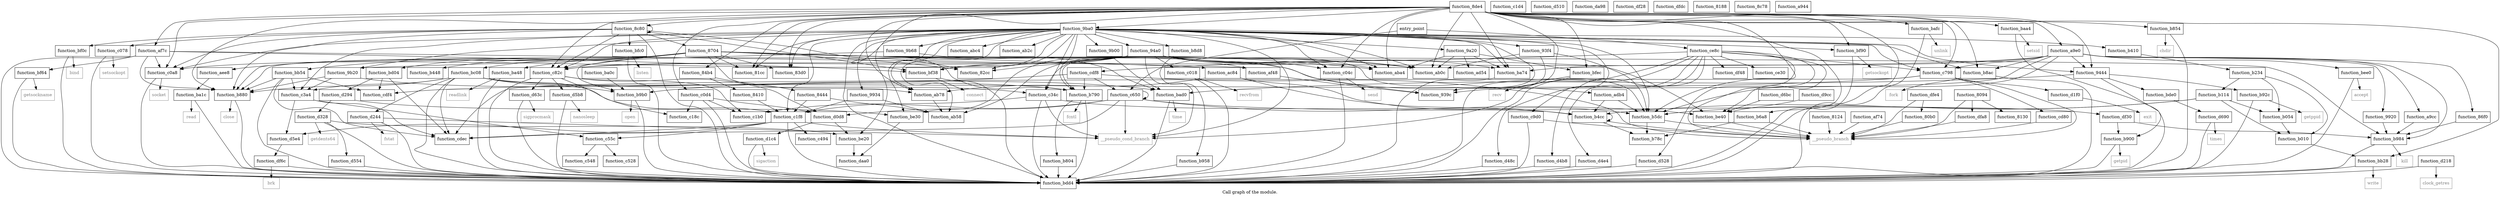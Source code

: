 digraph "Call graph of the module." {
  label="Call graph of the module.";
  node [shape=record];

  Node_function_ab0c [label="{function_ab0c}"];
  Node_function_ab58 [label="{function_ab58}"];
  Node_function_ab2c [label="{function_ab2c}"];
  Node_function_ba0c [label="{function_ba0c}"];
  Node_function_b448 [label="{function_b448}"];
  Node_function_b804 [label="{function_b804}"];
  Node_function_ab78 [label="{function_ab78}"];
  Node_function_aba4 [label="{function_aba4}"];
  Node_function_abc4 [label="{function_abc4}"];
  Node_function_ac84 [label="{function_ac84}"];
  Node_function_ad54 [label="{function_ad54}"];
  Node_function_adb4 [label="{function_adb4}"];
  Node_function_aee8 [label="{function_aee8}"];
  Node_function_af48 [label="{function_af48}"];
  Node_function_b854 [label="{function_b854}"];
  Node_function_af74 [label="{function_af74}"];
  Node_function_af7c [label="{function_af7c}"];
  Node_function_b880 [label="{function_b880}"];
  Node_function_b8ac [label="{function_b8ac}"];
  Node_function_bafc [label="{function_bafc}"];
  Node_function_b8d8 [label="{function_b8d8}"];
  Node_function_b4cc [label="{function_b4cc}"];
  Node_function_ba1c [label="{function_ba1c}"];
  Node_function_bb54 [label="{function_bb54}"];
  Node_function_b5dc [label="{function_b5dc}"];
  Node_function_ba48 [label="{function_ba48}"];
  Node_function_b6a8 [label="{function_b6a8}"];
  Node_function_bad0 [label="{function_bad0}"];
  Node_function_b900 [label="{function_b900}"];
  Node_function_b92c [label="{function_b92c}"];
  Node_function_bb28 [label="{function_bb28}"];
  Node_function_b958 [label="{function_b958}"];
  Node_function_b78c [label="{function_b78c}"];
  Node_function_ba74 [label="{function_ba74}"];
  Node_function_b114 [label="{function_b114}"];
  Node_function_b234 [label="{function_b234}"];
  Node_function_b984 [label="{function_b984}"];
  Node_function_b010 [label="{function_b010}"];
  Node_function_b054 [label="{function_b054}"];
  Node_function_b790 [label="{function_b790}"];
  Node_function_b410 [label="{function_b410}"];
  Node_function_b9b0 [label="{function_b9b0}"];
  Node_function_bde0 [label="{function_bde0}"];
  Node_function_be20 [label="{function_be20}"];
  Node_function_be30 [label="{function_be30}"];
  Node_function_be40 [label="{function_be40}"];
  Node_function_bee0 [label="{function_bee0}"];
  Node_function_d5e4 [label="{function_d5e4}"];
  Node_function_bc08 [label="{function_bc08}"];
  Node_function_bd04 [label="{function_bd04}"];
  Node_function_bdd4 [label="{function_bdd4}"];
  Node_recvfrom [color="gray50", fontcolor="gray50", label="{recvfrom}"];
  Node_send [color="gray50", fontcolor="gray50", label="{send}"];
  Node_setsockopt [color="gray50", fontcolor="gray50", label="{setsockopt}"];
  Node_socket [color="gray50", fontcolor="gray50", label="{socket}"];
  Node_sigaction [color="gray50", fontcolor="gray50", label="{sigaction}"];
  Node_exit [color="gray50", fontcolor="gray50", label="{exit}"];
  Node_clock_getres [color="gray50", fontcolor="gray50", label="{clock_getres}"];
  Node_fstat [color="gray50", fontcolor="gray50", label="{fstat}"];
  Node_getdents64 [color="gray50", fontcolor="gray50", label="{getdents64}"];
  Node_nanosleep [color="gray50", fontcolor="gray50", label="{nanosleep}"];
  Node_sigprocmask [color="gray50", fontcolor="gray50", label="{sigprocmask}"];
  Node_times [color="gray50", fontcolor="gray50", label="{times}"];
  Node_brk [color="gray50", fontcolor="gray50", label="{brk}"];
  Node_function_c1b0 [label="{function_c1b0}"];
  Node_function_c1d4 [label="{function_c1d4}"];
  Node_function_c1f8 [label="{function_c1f8}"];
  Node_function_c34c [label="{function_c34c}"];
  Node_function_c3a4 [label="{function_c3a4}"];
  Node_function_c494 [label="{function_c494}"];
  Node_function_c528 [label="{function_c528}"];
  Node_function_c548 [label="{function_c548}"];
  Node_function_c55c [label="{function_c55c}"];
  Node_function_c650 [label="{function_c650}"];
  Node_function_c798 [label="{function_c798}"];
  Node_function_c82c [label="{function_c82c}"];
  Node_function_c9d0 [label="{function_c9d0}"];
  Node_function_cd80 [label="{function_cd80}"];
  Node_function_cdec [label="{function_cdec}"];
  Node_function_cdf4 [label="{function_cdf4}"];
  Node_function_cdf8 [label="{function_cdf8}"];
  Node_function_ce30 [label="{function_ce30}"];
  Node_function_ce8c [label="{function_ce8c}"];
  Node_function_d0d8 [label="{function_d0d8}"];
  Node_function_d1c4 [label="{function_d1c4}"];
  Node_function_d1f0 [label="{function_d1f0}"];
  Node_function_d218 [label="{function_d218}"];
  Node_function_d244 [label="{function_d244}"];
  Node_function_d294 [label="{function_d294}"];
  Node_function_d328 [label="{function_d328}"];
  Node_function_d48c [label="{function_d48c}"];
  Node_function_d4b8 [label="{function_d4b8}"];
  Node_function_d4e4 [label="{function_d4e4}"];
  Node_function_d510 [label="{function_d510}"];
  Node_function_d528 [label="{function_d528}"];
  Node_function_d554 [label="{function_d554}"];
  Node_function_d5b8 [label="{function_d5b8}"];
  Node_function_d63c [label="{function_d63c}"];
  Node_function_d690 [label="{function_d690}"];
  Node_function_d6bc [label="{function_d6bc}"];
  Node_function_d9cc [label="{function_d9cc}"];
  Node_function_da98 [label="{function_da98}"];
  Node_function_daa0 [label="{function_daa0}"];
  Node_function_df28 [label="{function_df28}"];
  Node_function_df30 [label="{function_df30}"];
  Node_function_df48 [label="{function_df48}"];
  Node_function_df6c [label="{function_df6c}"];
  Node_function_dfa8 [label="{function_dfa8}"];
  Node_function_dfdc [label="{function_dfdc}"];
  Node_function_dfe4 [label="{function_dfe4}"];
  Node_fcntl [color="gray50", fontcolor="gray50", label="{fcntl}"];
  Node_chdir [color="gray50", fontcolor="gray50", label="{chdir}"];
  Node_close [color="gray50", fontcolor="gray50", label="{close}"];
  Node_fork [color="gray50", fontcolor="gray50", label="{fork}"];
  Node_getpid [color="gray50", fontcolor="gray50", label="{getpid}"];
  Node_getppid [color="gray50", fontcolor="gray50", label="{getppid}"];
  Node_kill [color="gray50", fontcolor="gray50", label="{kill}"];
  Node_open [color="gray50", fontcolor="gray50", label="{open}"];
  Node_read [color="gray50", fontcolor="gray50", label="{read}"];
  Node_readlink [color="gray50", fontcolor="gray50", label="{readlink}"];
  Node_setsid [color="gray50", fontcolor="gray50", label="{setsid}"];
  Node_time [color="gray50", fontcolor="gray50", label="{time}"];
  Node_unlink [color="gray50", fontcolor="gray50", label="{unlink}"];
  Node_write [color="gray50", fontcolor="gray50", label="{write}"];
  Node_accept [color="gray50", fontcolor="gray50", label="{accept}"];
  Node_bind [color="gray50", fontcolor="gray50", label="{bind}"];
  Node_connect [color="gray50", fontcolor="gray50", label="{connect}"];
  Node_getsockname [color="gray50", fontcolor="gray50", label="{getsockname}"];
  Node_getsockopt [color="gray50", fontcolor="gray50", label="{getsockopt}"];
  Node_listen [color="gray50", fontcolor="gray50", label="{listen}"];
  Node_recv [color="gray50", fontcolor="gray50", label="{recv}"];
  Node_function_bf0c [label="{function_bf0c}"];
  Node_function_bf38 [label="{function_bf38}"];
  Node_function_bf64 [label="{function_bf64}"];
  Node_function_bf90 [label="{function_bf90}"];
  Node_function_bfc0 [label="{function_bfc0}"];
  Node_function_bfec [label="{function_bfec}"];
  Node_function_c018 [label="{function_c018}"];
  Node_function_c04c [label="{function_c04c}"];
  Node_function_c078 [label="{function_c078}"];
  Node_function_c0a8 [label="{function_c0a8}"];
  Node_function_c0d4 [label="{function_c0d4}"];
  Node_function_c18c [label="{function_c18c}"];
  Node___pseudo_branch [color="gray50", fontcolor="gray50", label="{__pseudo_branch}"];
  Node___pseudo_cond_branch [color="gray50", fontcolor="gray50", label="{__pseudo_cond_branch}"];
  Node_function_8094 [label="{function_8094}"];
  Node_function_80b0 [label="{function_80b0}"];
  Node_function_8124 [label="{function_8124}"];
  Node_function_8130 [label="{function_8130}"];
  Node_function_8188 [label="{function_8188}"];
  Node_entry_point [label="{entry_point}"];
  Node_function_81cc [label="{function_81cc}"];
  Node_function_82cc [label="{function_82cc}"];
  Node_function_83d0 [label="{function_83d0}"];
  Node_function_8410 [label="{function_8410}"];
  Node_function_8444 [label="{function_8444}"];
  Node_function_84b4 [label="{function_84b4}"];
  Node_function_86f0 [label="{function_86f0}"];
  Node_function_8704 [label="{function_8704}"];
  Node_function_8c78 [label="{function_8c78}"];
  Node_function_baa4 [label="{function_baa4}"];
  Node_function_8c80 [label="{function_8c80}"];
  Node_function_8de4 [label="{function_8de4}"];
  Node_function_939c [label="{function_939c}"];
  Node_function_93f4 [label="{function_93f4}"];
  Node_function_9444 [label="{function_9444}"];
  Node_function_94a0 [label="{function_94a0}"];
  Node_function_9920 [label="{function_9920}"];
  Node_function_9934 [label="{function_9934}"];
  Node_function_9a20 [label="{function_9a20}"];
  Node_function_9b00 [label="{function_9b00}"];
  Node_function_9b20 [label="{function_9b20}"];
  Node_function_9b68 [label="{function_9b68}"];
  Node_function_9ba0 [label="{function_9ba0}"];
  Node_function_a944 [label="{function_a944}"];
  Node_function_a9cc [label="{function_a9cc}"];
  Node_function_a9e0 [label="{function_a9e0}"];
  Node_function_ba0c -> Node_function_b9b0;
  Node_function_b804 -> Node_function_bdd4;
  Node_function_ab78 -> Node_function_ab58;
  Node_function_ac84 -> Node_function_ab78;
  Node_function_ac84 -> Node_function_b4cc;
  Node_function_ac84 -> Node_function_b5dc;
  Node_function_adb4 -> Node_function_b4cc;
  Node_function_adb4 -> Node_function_b5dc;
  Node_function_aee8 -> Node_function_ba1c;
  Node_function_af48 -> Node_function_939c;
  Node_function_b854 -> Node_function_bdd4;
  Node_function_b854 -> Node_chdir;
  Node_function_af74 -> Node___pseudo_branch;
  Node_function_af7c -> Node_function_af48;
  Node_function_af7c -> Node_function_b880;
  Node_function_af7c -> Node_function_bdd4;
  Node_function_af7c -> Node_function_bf38;
  Node_function_af7c -> Node_function_bf64;
  Node_function_af7c -> Node_function_c0a8;
  Node_function_b880 -> Node_function_bdd4;
  Node_function_b880 -> Node_close;
  Node_function_b8ac -> Node_function_bdd4;
  Node_function_b8ac -> Node_fork;
  Node_function_bafc -> Node_function_bdd4;
  Node_function_bafc -> Node_unlink;
  Node_function_b8d8 -> Node_function_b958;
  Node_function_b4cc -> Node_function_b4cc;
  Node_function_b4cc -> Node_function_b78c;
  Node_function_b4cc -> Node___pseudo_branch;
  Node_function_ba1c -> Node_function_bdd4;
  Node_function_ba1c -> Node_read;
  Node_function_bb54 -> Node_function_b880;
  Node_function_bb54 -> Node_function_bdd4;
  Node_function_bb54 -> Node_function_c3a4;
  Node_function_bb54 -> Node_function_cdec;
  Node_function_bb54 -> Node_function_cdf4;
  Node_function_b5dc -> Node_function_b78c;
  Node_function_b5dc -> Node___pseudo_branch;
  Node_function_ba48 -> Node_function_bdd4;
  Node_function_ba48 -> Node_readlink;
  Node_function_b6a8 -> Node_function_b78c;
  Node_function_b6a8 -> Node___pseudo_branch;
  Node_function_bad0 -> Node_function_bdd4;
  Node_function_bad0 -> Node_time;
  Node_function_b900 -> Node_function_bdd4;
  Node_function_b900 -> Node_getpid;
  Node_function_b92c -> Node_function_bdd4;
  Node_function_b92c -> Node_getppid;
  Node_function_bb28 -> Node_function_bdd4;
  Node_function_bb28 -> Node_write;
  Node_function_b958 -> Node_function_bdd4;
  Node_function_ba74 -> Node_function_bdd4;
  Node_function_b114 -> Node_function_b4cc;
  Node_function_b114 -> Node_function_b5dc;
  Node_function_b114 -> Node_function_b010;
  Node_function_b114 -> Node_function_b054;
  Node_function_b234 -> Node_function_b114;
  Node_function_b234 -> Node_function_b010;
  Node_function_b234 -> Node_function_b054;
  Node_function_b984 -> Node_function_bdd4;
  Node_function_b984 -> Node_kill;
  Node_function_b010 -> Node_function_bb28;
  Node_function_b054 -> Node_function_b010;
  Node_function_b790 -> Node_function_b804;
  Node_function_b790 -> Node_function_bdd4;
  Node_function_b790 -> Node_fcntl;
  Node_function_b410 -> Node_function_b234;
  Node_function_b9b0 -> Node_function_bdd4;
  Node_function_b9b0 -> Node_open;
  Node_function_bde0 -> Node_function_d690;
  Node_function_be20 -> Node_function_daa0;
  Node_function_be30 -> Node_function_daa0;
  Node_function_be40 -> Node___pseudo_branch;
  Node_function_bee0 -> Node_function_bdd4;
  Node_function_bee0 -> Node_accept;
  Node_function_d5e4 -> Node_function_df6c;
  Node_function_bc08 -> Node_function_b880;
  Node_function_bc08 -> Node_function_b790;
  Node_function_bc08 -> Node_function_b9b0;
  Node_function_bc08 -> Node_function_bdd4;
  Node_function_bc08 -> Node_function_c1f8;
  Node_function_bc08 -> Node_function_c34c;
  Node_function_bc08 -> Node_function_c3a4;
  Node_function_bc08 -> Node_function_cdec;
  Node_function_bc08 -> Node_function_d244;
  Node_function_bd04 -> Node_function_cdec;
  Node_function_bd04 -> Node_function_cdf4;
  Node_function_bd04 -> Node_function_d294;
  Node_function_c1f8 -> Node_function_d5e4;
  Node_function_c1f8 -> Node_function_bdd4;
  Node_function_c1f8 -> Node_function_c494;
  Node_function_c1f8 -> Node_function_c55c;
  Node_function_c1f8 -> Node_function_cdec;
  Node_function_c1f8 -> Node___pseudo_cond_branch;
  Node_function_c34c -> Node_function_b4cc;
  Node_function_c34c -> Node_function_bdd4;
  Node_function_c34c -> Node_function_c1f8;
  Node_function_c34c -> Node___pseudo_cond_branch;
  Node_function_c3a4 -> Node_function_d5e4;
  Node_function_c3a4 -> Node_function_c55c;
  Node_function_c3a4 -> Node_function_cdec;
  Node_function_c55c -> Node_function_c528;
  Node_function_c55c -> Node_function_c548;
  Node_function_c650 -> Node_function_be40;
  Node_function_c650 -> Node_function_c1b0;
  Node_function_c650 -> Node_function_c650;
  Node_function_c650 -> Node_function_cdec;
  Node_function_c650 -> Node_function_d0d8;
  Node_function_c650 -> Node_function_df30;
  Node_function_c650 -> Node___pseudo_cond_branch;
  Node_function_c798 -> Node_function_cd80;
  Node_function_c798 -> Node_function_cdec;
  Node_function_c798 -> Node_function_cdf4;
  Node_function_c798 -> Node_function_d1f0;
  Node_function_c798 -> Node___pseudo_branch;
  Node_function_c82c -> Node_function_bdd4;
  Node_function_c82c -> Node_function_c1b0;
  Node_function_c82c -> Node_function_d0d8;
  Node_function_c82c -> Node_function_d5b8;
  Node_function_c82c -> Node_function_d63c;
  Node_function_c82c -> Node_function_c18c;
  Node_function_c9d0 -> Node_function_bdd4;
  Node_function_c9d0 -> Node___pseudo_branch;
  Node_function_cd80 -> Node___pseudo_branch;
  Node_function_cdf8 -> Node_function_b790;
  Node_function_cdf8 -> Node_function_b9b0;
  Node_function_cdf8 -> Node_function_c650;
  Node_function_cdf8 -> Node___pseudo_branch;
  Node_function_ce8c -> Node_function_be40;
  Node_function_ce8c -> Node_function_bdd4;
  Node_function_ce8c -> Node_function_c798;
  Node_function_ce8c -> Node_function_cdf8;
  Node_function_ce8c -> Node_function_ce30;
  Node_function_ce8c -> Node_function_d48c;
  Node_function_ce8c -> Node_function_d4b8;
  Node_function_ce8c -> Node_function_d4e4;
  Node_function_ce8c -> Node_function_d528;
  Node_function_ce8c -> Node_function_df48;
  Node_function_ce8c -> Node___pseudo_branch;
  Node_function_ce8c -> Node___pseudo_cond_branch;
  Node_function_d0d8 -> Node_function_be20;
  Node_function_d0d8 -> Node_function_d1c4;
  Node_function_d1c4 -> Node_function_bdd4;
  Node_function_d1c4 -> Node_sigaction;
  Node_function_d1f0 -> Node_exit;
  Node_function_d218 -> Node_function_bdd4;
  Node_function_d218 -> Node_clock_getres;
  Node_function_d244 -> Node_function_bdd4;
  Node_function_d244 -> Node_fstat;
  Node_function_d244 -> Node___pseudo_cond_branch;
  Node_function_d294 -> Node_function_be30;
  Node_function_d294 -> Node_function_d328;
  Node_function_d328 -> Node_function_be20;
  Node_function_d328 -> Node_function_bdd4;
  Node_function_d328 -> Node_getdents64;
  Node_function_d328 -> Node_function_d554;
  Node_function_d48c -> Node_function_bdd4;
  Node_function_d4b8 -> Node_function_bdd4;
  Node_function_d4e4 -> Node_function_bdd4;
  Node_function_d528 -> Node_function_bdd4;
  Node_function_d554 -> Node_function_bdd4;
  Node_function_d5b8 -> Node_function_bdd4;
  Node_function_d5b8 -> Node_nanosleep;
  Node_function_d63c -> Node_function_bdd4;
  Node_function_d63c -> Node_sigprocmask;
  Node_function_d690 -> Node_function_bdd4;
  Node_function_d690 -> Node_times;
  Node_function_d6bc -> Node_function_be40;
  Node_function_d9cc -> Node_function_be40;
  Node_function_df30 -> Node_function_b900;
  Node_function_df30 -> Node_function_b984;
  Node_function_df6c -> Node_function_bdd4;
  Node_function_df6c -> Node_brk;
  Node_function_dfa8 -> Node___pseudo_branch;
  Node_function_dfe4 -> Node___pseudo_branch;
  Node_function_dfe4 -> Node_function_80b0;
  Node_function_bf0c -> Node_function_bdd4;
  Node_function_bf0c -> Node_bind;
  Node_function_bf38 -> Node_function_bdd4;
  Node_function_bf38 -> Node_connect;
  Node_function_bf64 -> Node_function_bdd4;
  Node_function_bf64 -> Node_getsockname;
  Node_function_bf90 -> Node_function_bdd4;
  Node_function_bf90 -> Node_getsockopt;
  Node_function_bfc0 -> Node_function_bdd4;
  Node_function_bfc0 -> Node_listen;
  Node_function_bfec -> Node_function_bdd4;
  Node_function_bfec -> Node_recv;
  Node_function_c018 -> Node_function_bdd4;
  Node_function_c018 -> Node_recvfrom;
  Node_function_c04c -> Node_function_bdd4;
  Node_function_c04c -> Node_send;
  Node_function_c078 -> Node_function_bdd4;
  Node_function_c078 -> Node_setsockopt;
  Node_function_c0a8 -> Node_function_bdd4;
  Node_function_c0a8 -> Node_socket;
  Node_function_c0d4 -> Node_function_bdd4;
  Node_function_c0d4 -> Node_function_c1b0;
  Node_function_c0d4 -> Node_function_d0d8;
  Node_function_c0d4 -> Node_function_c18c;
  Node_function_8094 -> Node_function_dfa8;
  Node_function_8094 -> Node___pseudo_branch;
  Node_function_8094 -> Node_function_8130;
  Node_function_80b0 -> Node___pseudo_branch;
  Node_function_8124 -> Node___pseudo_branch;
  Node_entry_point -> Node_function_c650;
  Node_entry_point -> Node_function_ce8c;
  Node_function_8410 -> Node_function_c1f8;
  Node_function_8444 -> Node_function_ab58;
  Node_function_8444 -> Node_function_c1f8;
  Node_function_84b4 -> Node_function_8410;
  Node_function_84b4 -> Node_function_8444;
  Node_function_86f0 -> Node_function_b984;
  Node_function_8704 -> Node_function_ab0c;
  Node_function_8704 -> Node_function_b448;
  Node_function_8704 -> Node_function_ab78;
  Node_function_8704 -> Node_function_aba4;
  Node_function_8704 -> Node_function_ac84;
  Node_function_8704 -> Node_function_adb4;
  Node_function_8704 -> Node_function_aee8;
  Node_function_8704 -> Node_function_b880;
  Node_function_8704 -> Node_function_bb54;
  Node_function_8704 -> Node_function_ba48;
  Node_function_8704 -> Node_function_b984;
  Node_function_8704 -> Node_function_b9b0;
  Node_function_8704 -> Node_function_be40;
  Node_function_8704 -> Node_function_bc08;
  Node_function_8704 -> Node_function_bd04;
  Node_function_8704 -> Node_function_c82c;
  Node_function_8704 -> Node_function_81cc;
  Node_function_8704 -> Node_function_82cc;
  Node_function_8704 -> Node_function_83d0;
  Node_function_baa4 -> Node_function_bdd4;
  Node_function_baa4 -> Node_setsid;
  Node_function_8c80 -> Node_function_b880;
  Node_function_8c80 -> Node_function_b790;
  Node_function_8c80 -> Node_function_bdd4;
  Node_function_8c80 -> Node_function_c82c;
  Node_function_8c80 -> Node_function_bf0c;
  Node_function_8c80 -> Node_function_bf38;
  Node_function_8c80 -> Node_function_bfc0;
  Node_function_8c80 -> Node_function_c078;
  Node_function_8c80 -> Node_function_c0a8;
  Node_function_8c80 -> Node_function_8704;
  Node_function_8c80 -> Node_function_8c80;
  Node_function_8de4 -> Node_function_ab0c;
  Node_function_8de4 -> Node_function_ab78;
  Node_function_8de4 -> Node_function_aba4;
  Node_function_8de4 -> Node_function_b854;
  Node_function_8de4 -> Node_function_af7c;
  Node_function_8de4 -> Node_function_b880;
  Node_function_8de4 -> Node_function_b8ac;
  Node_function_8de4 -> Node_function_bafc;
  Node_function_8de4 -> Node_function_b5dc;
  Node_function_8de4 -> Node_function_b6a8;
  Node_function_8de4 -> Node_function_bb28;
  Node_function_8de4 -> Node_function_ba74;
  Node_function_8de4 -> Node_function_bdd4;
  Node_function_8de4 -> Node_function_c798;
  Node_function_8de4 -> Node_function_c82c;
  Node_function_8de4 -> Node_function_bf90;
  Node_function_8de4 -> Node_function_bfec;
  Node_function_8de4 -> Node_function_c04c;
  Node_function_8de4 -> Node_function_c0a8;
  Node_function_8de4 -> Node_function_c0d4;
  Node_function_8de4 -> Node_function_81cc;
  Node_function_8de4 -> Node_function_82cc;
  Node_function_8de4 -> Node_function_83d0;
  Node_function_8de4 -> Node_function_84b4;
  Node_function_8de4 -> Node_function_baa4;
  Node_function_8de4 -> Node_function_8c80;
  Node_function_8de4 -> Node_function_939c;
  Node_function_8de4 -> Node_function_9444;
  Node_function_8de4 -> Node_function_9ba0;
  Node_function_8de4 -> Node_function_a9e0;
  Node_function_93f4 -> Node_function_ab0c;
  Node_function_93f4 -> Node_function_b5dc;
  Node_function_93f4 -> Node_function_939c;
  Node_function_9444 -> Node_function_bad0;
  Node_function_9444 -> Node_function_b900;
  Node_function_9444 -> Node_function_b92c;
  Node_function_9444 -> Node_function_bde0;
  Node_function_94a0 -> Node_function_ab0c;
  Node_function_94a0 -> Node_function_ab58;
  Node_function_94a0 -> Node_function_aba4;
  Node_function_94a0 -> Node_function_af48;
  Node_function_94a0 -> Node_function_b880;
  Node_function_94a0 -> Node_function_b5dc;
  Node_function_94a0 -> Node_function_ba74;
  Node_function_94a0 -> Node_function_b790;
  Node_function_94a0 -> Node_function_be30;
  Node_function_94a0 -> Node_function_c34c;
  Node_function_94a0 -> Node_function_c82c;
  Node_function_94a0 -> Node_function_bf38;
  Node_function_94a0 -> Node_function_c018;
  Node_function_94a0 -> Node_function_c04c;
  Node_function_94a0 -> Node_function_c0a8;
  Node_function_94a0 -> Node___pseudo_cond_branch;
  Node_function_94a0 -> Node_function_82cc;
  Node_function_94a0 -> Node_function_939c;
  Node_function_9920 -> Node_function_b984;
  Node_function_9934 -> Node_function_ab58;
  Node_function_9934 -> Node_function_c1f8;
  Node_function_9a20 -> Node_function_ab0c;
  Node_function_9a20 -> Node_function_aba4;
  Node_function_9a20 -> Node_function_ad54;
  Node_function_9a20 -> Node_function_ba74;
  Node_function_9a20 -> Node_function_bfec;
  Node_function_9b00 -> Node_function_bad0;
  Node_function_9b20 -> Node_function_b880;
  Node_function_9b20 -> Node_function_bad0;
  Node_function_9b20 -> Node_function_c3a4;
  Node_function_9b68 -> Node_function_bad0;
  Node_function_9b68 -> Node_function_9b20;
  Node_function_9ba0 -> Node_function_ab0c;
  Node_function_9ba0 -> Node_function_ab58;
  Node_function_9ba0 -> Node_function_ab2c;
  Node_function_9ba0 -> Node_function_ab78;
  Node_function_9ba0 -> Node_function_aba4;
  Node_function_9ba0 -> Node_function_abc4;
  Node_function_9ba0 -> Node_function_b8ac;
  Node_function_9ba0 -> Node_function_b8d8;
  Node_function_9ba0 -> Node_function_b5dc;
  Node_function_9ba0 -> Node_function_ba74;
  Node_function_9ba0 -> Node_function_b790;
  Node_function_9ba0 -> Node_function_b410;
  Node_function_9ba0 -> Node_function_be20;
  Node_function_9ba0 -> Node_function_be30;
  Node_function_9ba0 -> Node_function_bdd4;
  Node_function_9ba0 -> Node_function_c1f8;
  Node_function_9ba0 -> Node_function_c34c;
  Node_function_9ba0 -> Node_function_c3a4;
  Node_function_9ba0 -> Node_function_c798;
  Node_function_9ba0 -> Node_function_c82c;
  Node_function_9ba0 -> Node_function_c9d0;
  Node_function_9ba0 -> Node_function_bf38;
  Node_function_9ba0 -> Node_function_bf90;
  Node_function_9ba0 -> Node_function_c04c;
  Node_function_9ba0 -> Node_function_c0a8;
  Node_function_9ba0 -> Node___pseudo_cond_branch;
  Node_function_9ba0 -> Node_function_81cc;
  Node_function_9ba0 -> Node_function_82cc;
  Node_function_9ba0 -> Node_function_83d0;
  Node_function_9ba0 -> Node_function_939c;
  Node_function_9ba0 -> Node_function_93f4;
  Node_function_9ba0 -> Node_function_9444;
  Node_function_9ba0 -> Node_function_94a0;
  Node_function_9ba0 -> Node_function_9934;
  Node_function_9ba0 -> Node_function_9a20;
  Node_function_9ba0 -> Node_function_9b00;
  Node_function_9ba0 -> Node_function_9b20;
  Node_function_9ba0 -> Node_function_9b68;
  Node_function_a9cc -> Node_function_b984;
  Node_function_a9e0 -> Node_function_b8ac;
  Node_function_a9e0 -> Node_function_b5dc;
  Node_function_a9e0 -> Node_function_ba74;
  Node_function_a9e0 -> Node_function_b984;
  Node_function_a9e0 -> Node_function_bee0;
  Node_function_a9e0 -> Node_function_c798;
  Node_function_a9e0 -> Node_function_c82c;
  Node_function_a9e0 -> Node_function_86f0;
  Node_function_a9e0 -> Node_function_939c;
  Node_function_a9e0 -> Node_function_9444;
  Node_function_a9e0 -> Node_function_9920;
  Node_function_a9e0 -> Node_function_a9cc;
}
